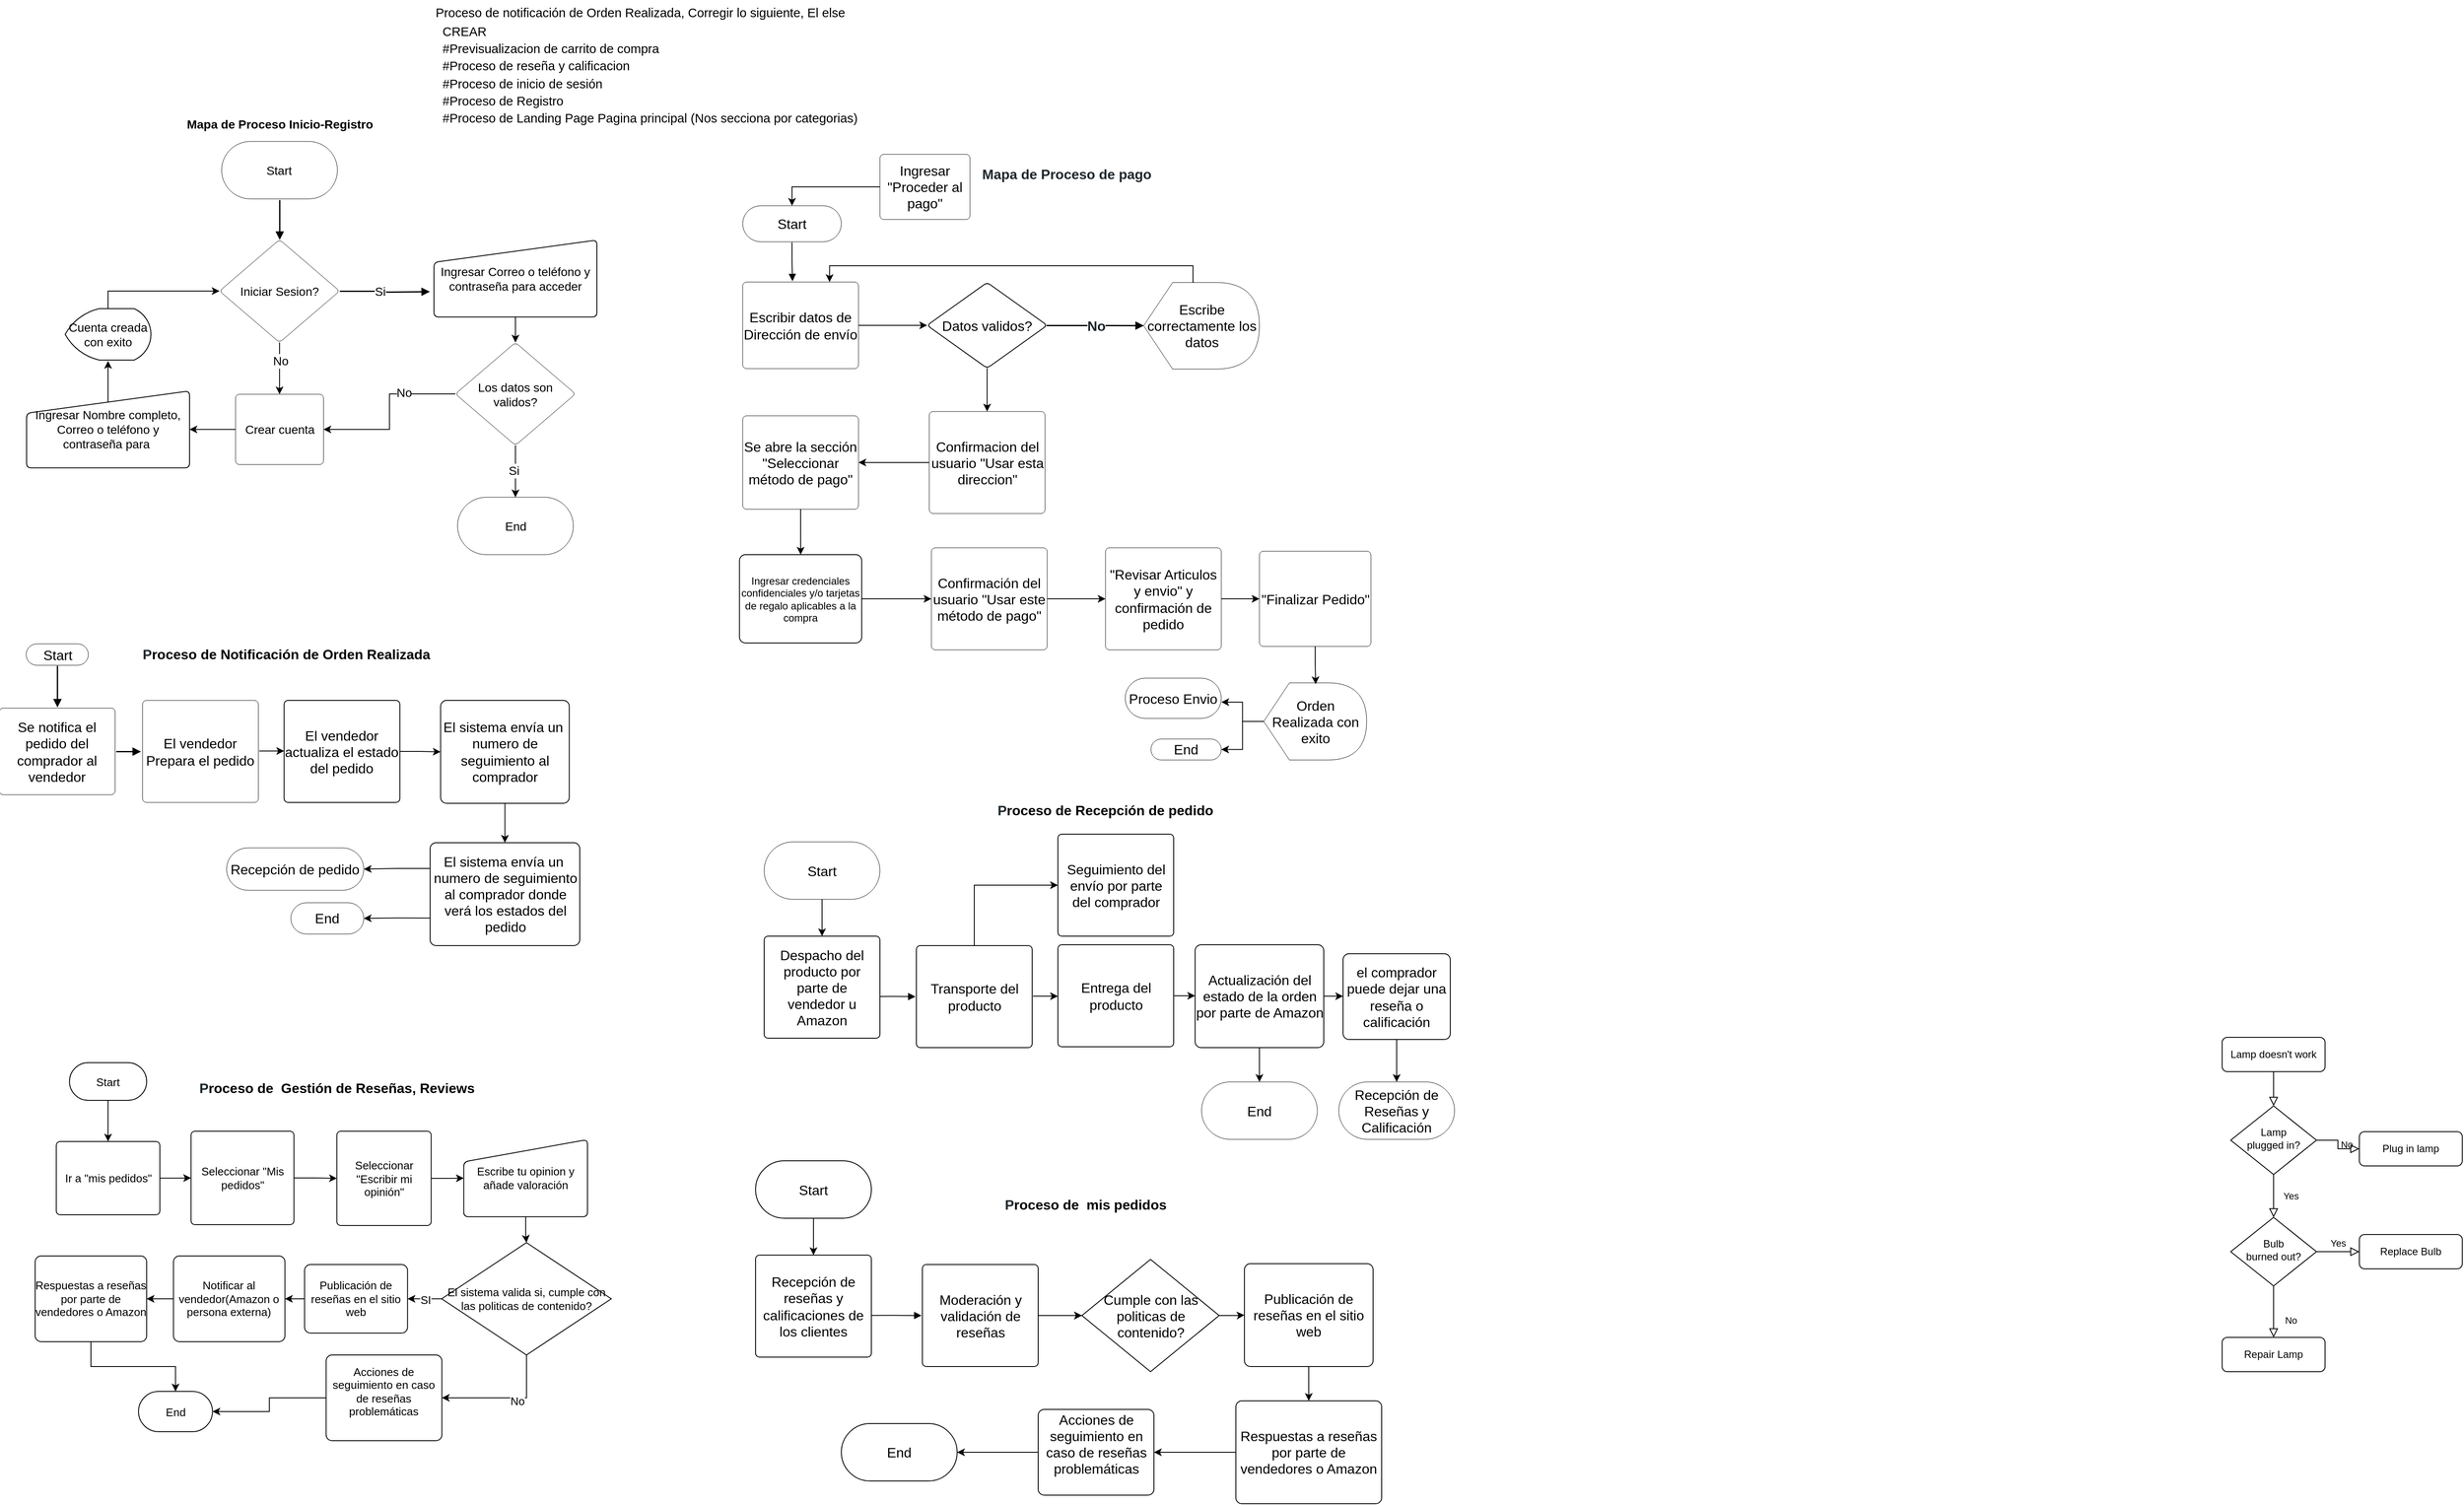 <mxfile version="23.1.5" type="github">
  <diagram id="C5RBs43oDa-KdzZeNtuy" name="Page-1">
    <mxGraphModel dx="5088" dy="2587" grid="1" gridSize="10" guides="1" tooltips="1" connect="1" arrows="1" fold="1" page="1" pageScale="1" pageWidth="827" pageHeight="1169" math="0" shadow="0">
      <root>
        <mxCell id="WIyWlLk6GJQsqaUBKTNV-0" />
        <mxCell id="WIyWlLk6GJQsqaUBKTNV-1" parent="WIyWlLk6GJQsqaUBKTNV-0" />
        <mxCell id="WIyWlLk6GJQsqaUBKTNV-2" value="" style="rounded=0;html=1;jettySize=auto;orthogonalLoop=1;fontSize=11;endArrow=block;endFill=0;endSize=8;strokeWidth=1;shadow=0;labelBackgroundColor=none;edgeStyle=orthogonalEdgeStyle;" parent="WIyWlLk6GJQsqaUBKTNV-1" source="WIyWlLk6GJQsqaUBKTNV-3" target="WIyWlLk6GJQsqaUBKTNV-6" edge="1">
          <mxGeometry relative="1" as="geometry" />
        </mxCell>
        <mxCell id="WIyWlLk6GJQsqaUBKTNV-3" value="Lamp doesn&#39;t work" style="rounded=1;whiteSpace=wrap;html=1;fontSize=12;glass=0;strokeWidth=1;shadow=0;" parent="WIyWlLk6GJQsqaUBKTNV-1" vertex="1">
          <mxGeometry x="160" y="80" width="120" height="40" as="geometry" />
        </mxCell>
        <mxCell id="WIyWlLk6GJQsqaUBKTNV-4" value="Yes" style="rounded=0;html=1;jettySize=auto;orthogonalLoop=1;fontSize=11;endArrow=block;endFill=0;endSize=8;strokeWidth=1;shadow=0;labelBackgroundColor=none;edgeStyle=orthogonalEdgeStyle;" parent="WIyWlLk6GJQsqaUBKTNV-1" source="WIyWlLk6GJQsqaUBKTNV-6" target="WIyWlLk6GJQsqaUBKTNV-10" edge="1">
          <mxGeometry y="20" relative="1" as="geometry">
            <mxPoint as="offset" />
          </mxGeometry>
        </mxCell>
        <mxCell id="WIyWlLk6GJQsqaUBKTNV-5" value="No" style="edgeStyle=orthogonalEdgeStyle;rounded=0;html=1;jettySize=auto;orthogonalLoop=1;fontSize=11;endArrow=block;endFill=0;endSize=8;strokeWidth=1;shadow=0;labelBackgroundColor=none;" parent="WIyWlLk6GJQsqaUBKTNV-1" source="WIyWlLk6GJQsqaUBKTNV-6" target="WIyWlLk6GJQsqaUBKTNV-7" edge="1">
          <mxGeometry y="10" relative="1" as="geometry">
            <mxPoint as="offset" />
          </mxGeometry>
        </mxCell>
        <mxCell id="WIyWlLk6GJQsqaUBKTNV-6" value="Lamp&lt;br&gt;plugged in?" style="rhombus;whiteSpace=wrap;html=1;shadow=0;fontFamily=Helvetica;fontSize=12;align=center;strokeWidth=1;spacing=6;spacingTop=-4;" parent="WIyWlLk6GJQsqaUBKTNV-1" vertex="1">
          <mxGeometry x="170" y="160" width="100" height="80" as="geometry" />
        </mxCell>
        <mxCell id="WIyWlLk6GJQsqaUBKTNV-7" value="Plug in lamp" style="rounded=1;whiteSpace=wrap;html=1;fontSize=12;glass=0;strokeWidth=1;shadow=0;" parent="WIyWlLk6GJQsqaUBKTNV-1" vertex="1">
          <mxGeometry x="320" y="190" width="120" height="40" as="geometry" />
        </mxCell>
        <mxCell id="WIyWlLk6GJQsqaUBKTNV-8" value="No" style="rounded=0;html=1;jettySize=auto;orthogonalLoop=1;fontSize=11;endArrow=block;endFill=0;endSize=8;strokeWidth=1;shadow=0;labelBackgroundColor=none;edgeStyle=orthogonalEdgeStyle;" parent="WIyWlLk6GJQsqaUBKTNV-1" source="WIyWlLk6GJQsqaUBKTNV-10" target="WIyWlLk6GJQsqaUBKTNV-11" edge="1">
          <mxGeometry x="0.333" y="20" relative="1" as="geometry">
            <mxPoint as="offset" />
          </mxGeometry>
        </mxCell>
        <mxCell id="WIyWlLk6GJQsqaUBKTNV-9" value="Yes" style="edgeStyle=orthogonalEdgeStyle;rounded=0;html=1;jettySize=auto;orthogonalLoop=1;fontSize=11;endArrow=block;endFill=0;endSize=8;strokeWidth=1;shadow=0;labelBackgroundColor=none;" parent="WIyWlLk6GJQsqaUBKTNV-1" source="WIyWlLk6GJQsqaUBKTNV-10" target="WIyWlLk6GJQsqaUBKTNV-12" edge="1">
          <mxGeometry y="10" relative="1" as="geometry">
            <mxPoint as="offset" />
          </mxGeometry>
        </mxCell>
        <mxCell id="WIyWlLk6GJQsqaUBKTNV-10" value="Bulb&lt;br&gt;burned out?" style="rhombus;whiteSpace=wrap;html=1;shadow=0;fontFamily=Helvetica;fontSize=12;align=center;strokeWidth=1;spacing=6;spacingTop=-4;" parent="WIyWlLk6GJQsqaUBKTNV-1" vertex="1">
          <mxGeometry x="170" y="290" width="100" height="80" as="geometry" />
        </mxCell>
        <mxCell id="WIyWlLk6GJQsqaUBKTNV-11" value="Repair Lamp" style="rounded=1;whiteSpace=wrap;html=1;fontSize=12;glass=0;strokeWidth=1;shadow=0;" parent="WIyWlLk6GJQsqaUBKTNV-1" vertex="1">
          <mxGeometry x="160" y="430" width="120" height="40" as="geometry" />
        </mxCell>
        <mxCell id="WIyWlLk6GJQsqaUBKTNV-12" value="Replace Bulb" style="rounded=1;whiteSpace=wrap;html=1;fontSize=12;glass=0;strokeWidth=1;shadow=0;" parent="WIyWlLk6GJQsqaUBKTNV-1" vertex="1">
          <mxGeometry x="320" y="310" width="120" height="40" as="geometry" />
        </mxCell>
        <mxCell id="pwMELdT346kT-Mt1CQEU-0" value="Start" style="html=1;overflow=block;blockSpacing=1;whiteSpace=wrap;rounded=1;arcSize=50;fontSize=16;fontFamily=Helvetica;spacing=1;strokeOpacity=100;strokeWidth=NaN;lucidId=.1bc5UZpq~25;" parent="WIyWlLk6GJQsqaUBKTNV-1" vertex="1">
          <mxGeometry x="-1565" y="-890" width="115" height="42" as="geometry" />
        </mxCell>
        <mxCell id="w2XcrriV0kZK9lfXvlKu-4" style="edgeStyle=orthogonalEdgeStyle;rounded=0;orthogonalLoop=1;jettySize=auto;html=1;" parent="WIyWlLk6GJQsqaUBKTNV-1" source="pwMELdT346kT-Mt1CQEU-1" target="pwMELdT346kT-Mt1CQEU-4" edge="1">
          <mxGeometry relative="1" as="geometry" />
        </mxCell>
        <mxCell id="pwMELdT346kT-Mt1CQEU-1" value="Escribir datos de Dirección de envío" style="html=1;overflow=block;blockSpacing=1;whiteSpace=wrap;fontSize=16;fontFamily=Helvetica;spacing=1;strokeOpacity=100;rounded=1;absoluteArcSize=1;arcSize=9;strokeWidth=NaN;lucidId=.1bc0WMrZSpA;" parent="WIyWlLk6GJQsqaUBKTNV-1" vertex="1">
          <mxGeometry x="-1565" y="-801" width="135" height="101" as="geometry" />
        </mxCell>
        <mxCell id="w2XcrriV0kZK9lfXvlKu-9" style="edgeStyle=orthogonalEdgeStyle;rounded=0;orthogonalLoop=1;jettySize=auto;html=1;exitX=0.5;exitY=1;exitDx=0;exitDy=0;" parent="WIyWlLk6GJQsqaUBKTNV-1" source="pwMELdT346kT-Mt1CQEU-2" target="w2XcrriV0kZK9lfXvlKu-8" edge="1">
          <mxGeometry relative="1" as="geometry" />
        </mxCell>
        <mxCell id="pwMELdT346kT-Mt1CQEU-2" value="Se abre la sección &quot;Seleccionar método de pago&quot;" style="html=1;overflow=block;blockSpacing=1;whiteSpace=wrap;fontSize=16;fontFamily=Helvetica;spacing=1;strokeOpacity=100;rounded=1;absoluteArcSize=1;arcSize=9;strokeWidth=NaN;lucidId=.1bcMe24-cJe;" parent="WIyWlLk6GJQsqaUBKTNV-1" vertex="1">
          <mxGeometry x="-1565" y="-645" width="135" height="109" as="geometry" />
        </mxCell>
        <mxCell id="w2XcrriV0kZK9lfXvlKu-14" style="edgeStyle=orthogonalEdgeStyle;rounded=0;orthogonalLoop=1;jettySize=auto;html=1;exitX=0;exitY=0;exitDx=59.125;exitDy=0;exitPerimeter=0;entryX=0.75;entryY=0;entryDx=0;entryDy=0;" parent="WIyWlLk6GJQsqaUBKTNV-1" source="pwMELdT346kT-Mt1CQEU-3" target="pwMELdT346kT-Mt1CQEU-1" edge="1">
          <mxGeometry relative="1" as="geometry">
            <mxPoint x="-1440" y="-820" as="targetPoint" />
            <Array as="points">
              <mxPoint x="-1040" y="-800" />
              <mxPoint x="-1040" y="-820" />
              <mxPoint x="-1464" y="-820" />
            </Array>
          </mxGeometry>
        </mxCell>
        <mxCell id="pwMELdT346kT-Mt1CQEU-3" value="Escribe correctamente los datos" style="html=1;overflow=block;blockSpacing=1;whiteSpace=wrap;shape=display;fontSize=16;fontFamily=Helvetica;spacing=1;strokeOpacity=100;rounded=1;absoluteArcSize=1;arcSize=9;strokeWidth=NaN;lucidId=.1bcrTp4wV8h;" parent="WIyWlLk6GJQsqaUBKTNV-1" vertex="1">
          <mxGeometry x="-1097.5" y="-800.5" width="135" height="101" as="geometry" />
        </mxCell>
        <mxCell id="w2XcrriV0kZK9lfXvlKu-6" style="edgeStyle=orthogonalEdgeStyle;rounded=0;orthogonalLoop=1;jettySize=auto;html=1;exitX=0.5;exitY=1;exitDx=0;exitDy=0;" parent="WIyWlLk6GJQsqaUBKTNV-1" source="pwMELdT346kT-Mt1CQEU-4" target="pwMELdT346kT-Mt1CQEU-17" edge="1">
          <mxGeometry relative="1" as="geometry" />
        </mxCell>
        <mxCell id="pwMELdT346kT-Mt1CQEU-4" value="Datos validos?" style="html=1;overflow=block;blockSpacing=1;whiteSpace=wrap;rhombus;fontSize=16;fontFamily=Helvetica;spacing=1;strokeOpacity=100;rounded=1;absoluteArcSize=1;arcSize=9;strokeWidth=1;lucidId=.1bcdqNYhJtj;" parent="WIyWlLk6GJQsqaUBKTNV-1" vertex="1">
          <mxGeometry x="-1350" y="-800.5" width="140" height="100" as="geometry" />
        </mxCell>
        <mxCell id="pwMELdT346kT-Mt1CQEU-8" value="End" style="html=1;overflow=block;blockSpacing=1;whiteSpace=wrap;rounded=1;arcSize=50;fontSize=16;fontFamily=Helvetica;spacing=1;strokeOpacity=100;strokeWidth=NaN;lucidId=.1bcArGxK.Wd;" parent="WIyWlLk6GJQsqaUBKTNV-1" vertex="1">
          <mxGeometry x="-1089" y="-268" width="82" height="24.5" as="geometry" />
        </mxCell>
        <mxCell id="pwMELdT346kT-Mt1CQEU-9" value="&quot;Finalizar Pedido&quot;" style="html=1;overflow=block;blockSpacing=1;whiteSpace=wrap;fontSize=16;fontFamily=Helvetica;spacing=1;strokeOpacity=100;rounded=1;absoluteArcSize=1;arcSize=9;strokeWidth=NaN;lucidId=.1bcpzKGl0qU;" parent="WIyWlLk6GJQsqaUBKTNV-1" vertex="1">
          <mxGeometry x="-962.5" y="-487" width="130" height="111" as="geometry" />
        </mxCell>
        <mxCell id="pwMELdT346kT-Mt1CQEU-10" value="&lt;div style=&quot;display: flex; justify-content: center; text-align: center; align-items: baseline; font-size: 16px; line-height: 1.25; margin-top: -2px;&quot;&gt;&lt;span style=&quot;font-size: 16px;&quot;&gt;&lt;span style=&quot;font-size: 16px; color: rgb(29, 38, 43);&quot;&gt;Mapa de &lt;/span&gt;&lt;span style=&quot;font-size: 16px; color: rgb(29, 38, 43);&quot;&gt;Proceso de pago&lt;/span&gt;&lt;/span&gt;&lt;/div&gt;" style="html=1;overflow=block;blockSpacing=1;whiteSpace=wrap;fontSize=16;spacing=1;strokeOpacity=0;fillOpacity=0;rounded=1;absoluteArcSize=1;arcSize=9;fillColor=#ffffff;strokeWidth=NaN;lucidId=.1bcnSWQE0_2;strokeColor=#B337A3;fontStyle=1" parent="WIyWlLk6GJQsqaUBKTNV-1" vertex="1">
          <mxGeometry x="-1367" y="-950" width="360" height="48" as="geometry" />
        </mxCell>
        <mxCell id="pwMELdT346kT-Mt1CQEU-13" value="" style="html=1;jettySize=18;whiteSpace=wrap;fontSize=16;fontColor=#1d262b;fontStyle=1;align=center;strokeColor=#000000;strokeWidth=1.5;rounded=1;arcSize=12;edgeStyle=orthogonalEdgeStyle;startArrow=none;endArrow=block;endFill=1;exitX=0.993;exitY=0.5;exitPerimeter=0;entryX=0;entryY=0.496;entryPerimeter=0;lucidId=K4bcAsx9t78Y;fontFamily=Helvetica;spacing=1;" parent="WIyWlLk6GJQsqaUBKTNV-1" source="pwMELdT346kT-Mt1CQEU-4" target="pwMELdT346kT-Mt1CQEU-3" edge="1">
          <mxGeometry width="100" height="100" relative="1" as="geometry">
            <Array as="points" />
          </mxGeometry>
        </mxCell>
        <mxCell id="pwMELdT346kT-Mt1CQEU-14" value="No" style="text;html=1;resizable=0;labelBackgroundColor=default;align=center;verticalAlign=middle;fontStyle=1;fontColor=#1d262b;fontSize=16;strokeColor=#000000;fontFamily=Helvetica;spacing=1;" parent="pwMELdT346kT-Mt1CQEU-13" vertex="1">
          <mxGeometry relative="1" as="geometry" />
        </mxCell>
        <mxCell id="pwMELdT346kT-Mt1CQEU-16" value="" style="html=1;jettySize=18;whiteSpace=wrap;fontSize=16;strokeColor=#000000;strokeWidth=1;rounded=1;arcSize=12;edgeStyle=orthogonalEdgeStyle;startArrow=none;endArrow=block;endFill=1;exitX=0.5;exitY=1.017;exitPerimeter=0;entryX=0.43;entryY=-0.01;entryPerimeter=0;lucidId=w5bcNOFRJwTZ;fontFamily=Helvetica;spacing=1;entryDx=0;entryDy=0;" parent="WIyWlLk6GJQsqaUBKTNV-1" source="pwMELdT346kT-Mt1CQEU-0" target="pwMELdT346kT-Mt1CQEU-1" edge="1">
          <mxGeometry width="100" height="100" relative="1" as="geometry">
            <Array as="points" />
          </mxGeometry>
        </mxCell>
        <mxCell id="w2XcrriV0kZK9lfXvlKu-7" style="edgeStyle=orthogonalEdgeStyle;rounded=0;orthogonalLoop=1;jettySize=auto;html=1;exitX=0;exitY=0.5;exitDx=0;exitDy=0;entryX=1;entryY=0.5;entryDx=0;entryDy=0;" parent="WIyWlLk6GJQsqaUBKTNV-1" source="pwMELdT346kT-Mt1CQEU-17" target="pwMELdT346kT-Mt1CQEU-2" edge="1">
          <mxGeometry relative="1" as="geometry" />
        </mxCell>
        <mxCell id="pwMELdT346kT-Mt1CQEU-17" value="Confirmacion del usuario &quot;Usar esta direccion&quot;" style="html=1;overflow=block;blockSpacing=1;whiteSpace=wrap;fontSize=16;fontFamily=Helvetica;spacing=1;strokeOpacity=100;rounded=1;absoluteArcSize=1;arcSize=9;strokeWidth=NaN;lucidId=k_bciyjmx_XT;" parent="WIyWlLk6GJQsqaUBKTNV-1" vertex="1">
          <mxGeometry x="-1347.5" y="-650" width="135" height="119" as="geometry" />
        </mxCell>
        <mxCell id="w2XcrriV0kZK9lfXvlKu-21" style="edgeStyle=orthogonalEdgeStyle;rounded=0;orthogonalLoop=1;jettySize=auto;html=1;exitX=0;exitY=0.5;exitDx=0;exitDy=0;exitPerimeter=0;entryX=1;entryY=0.5;entryDx=0;entryDy=0;" parent="WIyWlLk6GJQsqaUBKTNV-1" source="pwMELdT346kT-Mt1CQEU-18" target="pwMELdT346kT-Mt1CQEU-8" edge="1">
          <mxGeometry relative="1" as="geometry" />
        </mxCell>
        <mxCell id="pwMELdT346kT-Mt1CQEU-18" value="Orden Realizada con exito" style="html=1;overflow=block;blockSpacing=1;whiteSpace=wrap;shape=display;fontSize=16;align=center;spacing=1;strokeOpacity=100;rounded=1;absoluteArcSize=1;arcSize=9;strokeWidth=NaN;lucidId=pbccofMq0f1-;fontFamily=Helvetica;" parent="WIyWlLk6GJQsqaUBKTNV-1" vertex="1">
          <mxGeometry x="-957.5" y="-333.5" width="120" height="90" as="geometry" />
        </mxCell>
        <mxCell id="1HcdKIMcSxOJPQPlo3So-0" value="Start" style="html=1;overflow=block;blockSpacing=1;whiteSpace=wrap;rounded=1;arcSize=50;fontSize=16;fontFamily=Helvetica;spacing=1;strokeOpacity=100;strokeWidth=NaN;lucidId=.1bc5UZpq~25;" parent="WIyWlLk6GJQsqaUBKTNV-1" vertex="1">
          <mxGeometry x="-2400.5" y="-379" width="72.5" height="25" as="geometry" />
        </mxCell>
        <mxCell id="1HcdKIMcSxOJPQPlo3So-1" value="Se notifica el pedido del comprador al vendedor" style="html=1;overflow=block;blockSpacing=1;whiteSpace=wrap;fontSize=16;fontFamily=Helvetica;spacing=1;strokeOpacity=100;rounded=1;absoluteArcSize=1;arcSize=9;strokeWidth=NaN;lucidId=.1bc0WMrZSpA;" parent="WIyWlLk6GJQsqaUBKTNV-1" vertex="1">
          <mxGeometry x="-2431.75" y="-304" width="135" height="101" as="geometry" />
        </mxCell>
        <mxCell id="1HcdKIMcSxOJPQPlo3So-22" style="edgeStyle=orthogonalEdgeStyle;rounded=0;orthogonalLoop=1;jettySize=auto;html=1;exitX=1;exitY=0.5;exitDx=0;exitDy=0;entryX=0;entryY=0.5;entryDx=0;entryDy=0;fontFamily=Helvetica;fontSize=16;spacing=1;" parent="WIyWlLk6GJQsqaUBKTNV-1" target="1HcdKIMcSxOJPQPlo3So-21" edge="1">
          <mxGeometry relative="1" as="geometry">
            <mxPoint x="-2128.75" y="-254" as="sourcePoint" />
          </mxGeometry>
        </mxCell>
        <mxCell id="1HcdKIMcSxOJPQPlo3So-2" value="El vendedor Prepara el pedido" style="html=1;overflow=block;blockSpacing=1;whiteSpace=wrap;fontSize=16;fontFamily=Helvetica;spacing=1;strokeOpacity=100;rounded=1;absoluteArcSize=1;arcSize=9;strokeWidth=NaN;lucidId=.1bcMe24-cJe;perimeterSpacing=1;gradientColor=none;" parent="WIyWlLk6GJQsqaUBKTNV-1" vertex="1">
          <mxGeometry x="-2264.75" y="-313" width="135" height="119" as="geometry" />
        </mxCell>
        <mxCell id="1HcdKIMcSxOJPQPlo3So-8" value="End" style="html=1;overflow=block;blockSpacing=1;whiteSpace=wrap;rounded=1;arcSize=50;fontSize=16;fontFamily=Helvetica;spacing=1;strokeOpacity=100;strokeWidth=NaN;lucidId=.1bcArGxK.Wd;" parent="WIyWlLk6GJQsqaUBKTNV-1" vertex="1">
          <mxGeometry x="-2091.87" y="-77" width="85.06" height="36.5" as="geometry" />
        </mxCell>
        <mxCell id="1HcdKIMcSxOJPQPlo3So-10" value="&lt;div style=&quot;display: flex; justify-content: center; text-align: center; align-items: baseline; font-size: 16px; line-height: 1.25; margin-top: -2px;&quot;&gt;&lt;span style=&quot;font-size: 16px;&quot;&gt;&lt;span style=&quot;font-size: 16px; color: rgb(29, 38, 43);&quot;&gt;P&lt;/span&gt;roceso de Notificación de Orden Realizada&lt;/span&gt;&lt;/div&gt;" style="html=1;overflow=block;blockSpacing=1;whiteSpace=wrap;fontSize=16;spacing=1;strokeOpacity=0;fillOpacity=0;rounded=1;absoluteArcSize=1;arcSize=9;fillColor=#ffffff;strokeWidth=NaN;lucidId=.1bcnSWQE0_2;strokeColor=#B337A3;fontStyle=1;fontFamily=Helvetica;" parent="WIyWlLk6GJQsqaUBKTNV-1" vertex="1">
          <mxGeometry x="-2276.75" y="-390.5" width="360" height="48" as="geometry" />
        </mxCell>
        <mxCell id="1HcdKIMcSxOJPQPlo3So-11" value="" style="html=1;jettySize=18;whiteSpace=wrap;fontSize=16;strokeWidth=1.5;rounded=1;arcSize=12;edgeStyle=orthogonalEdgeStyle;startArrow=none;endArrow=block;endFill=1;exitX=1.008;exitY=0.5;exitPerimeter=0;entryX=-0.008;entryY=0.5;entryPerimeter=0;lucidId=B4bclMRkh65X;fontFamily=Helvetica;spacing=1;" parent="WIyWlLk6GJQsqaUBKTNV-1" source="1HcdKIMcSxOJPQPlo3So-1" target="1HcdKIMcSxOJPQPlo3So-2" edge="1">
          <mxGeometry width="100" height="100" relative="1" as="geometry">
            <Array as="points" />
          </mxGeometry>
        </mxCell>
        <mxCell id="1HcdKIMcSxOJPQPlo3So-16" value="" style="html=1;jettySize=18;whiteSpace=wrap;fontSize=16;strokeWidth=1.5;rounded=1;arcSize=12;edgeStyle=orthogonalEdgeStyle;startArrow=none;endArrow=block;endFill=1;exitX=0.5;exitY=1.017;exitPerimeter=0;entryX=0.5;entryY=-0.011;entryPerimeter=0;lucidId=w5bcNOFRJwTZ;fontFamily=Helvetica;spacing=1;" parent="WIyWlLk6GJQsqaUBKTNV-1" source="1HcdKIMcSxOJPQPlo3So-0" target="1HcdKIMcSxOJPQPlo3So-1" edge="1">
          <mxGeometry width="100" height="100" relative="1" as="geometry">
            <Array as="points" />
          </mxGeometry>
        </mxCell>
        <mxCell id="w2XcrriV0kZK9lfXvlKu-30" style="edgeStyle=orthogonalEdgeStyle;rounded=0;orthogonalLoop=1;jettySize=auto;html=1;exitX=1;exitY=0.5;exitDx=0;exitDy=0;entryX=0;entryY=0.5;entryDx=0;entryDy=0;" parent="WIyWlLk6GJQsqaUBKTNV-1" source="1HcdKIMcSxOJPQPlo3So-21" target="1HcdKIMcSxOJPQPlo3So-23" edge="1">
          <mxGeometry relative="1" as="geometry" />
        </mxCell>
        <mxCell id="1HcdKIMcSxOJPQPlo3So-21" value="El vendedor actualiza el estado del pedido" style="html=1;overflow=block;blockSpacing=1;whiteSpace=wrap;fontSize=16;fontFamily=Helvetica;spacing=1;strokeOpacity=100;rounded=1;absoluteArcSize=1;arcSize=9;strokeWidth=1;lucidId=k_bciyjmx_XT;" parent="WIyWlLk6GJQsqaUBKTNV-1" vertex="1">
          <mxGeometry x="-2099.75" y="-313" width="135" height="119" as="geometry" />
        </mxCell>
        <mxCell id="w2XcrriV0kZK9lfXvlKu-26" style="edgeStyle=orthogonalEdgeStyle;rounded=0;orthogonalLoop=1;jettySize=auto;html=1;exitX=0.5;exitY=1;exitDx=0;exitDy=0;entryX=0.5;entryY=0;entryDx=0;entryDy=0;" parent="WIyWlLk6GJQsqaUBKTNV-1" source="1HcdKIMcSxOJPQPlo3So-23" target="w2XcrriV0kZK9lfXvlKu-24" edge="1">
          <mxGeometry relative="1" as="geometry" />
        </mxCell>
        <mxCell id="1HcdKIMcSxOJPQPlo3So-23" value="El sistema envía un&amp;nbsp; numero de seguimiento al comprador" style="rounded=1;whiteSpace=wrap;html=1;absoluteArcSize=1;arcSize=14;strokeWidth=1;fontFamily=Helvetica;fontSize=16;spacing=1;" parent="WIyWlLk6GJQsqaUBKTNV-1" vertex="1">
          <mxGeometry x="-1917.25" y="-313" width="150" height="120" as="geometry" />
        </mxCell>
        <mxCell id="1HcdKIMcSxOJPQPlo3So-34" value="Proceso Envio" style="html=1;overflow=block;blockSpacing=1;whiteSpace=wrap;rounded=1;arcSize=50;fontSize=16;fontFamily=Helvetica;spacing=1;strokeOpacity=100;strokeWidth=NaN;lucidId=.1bcArGxK.Wd;" parent="WIyWlLk6GJQsqaUBKTNV-1" vertex="1">
          <mxGeometry x="-1119" y="-339" width="112" height="47" as="geometry" />
        </mxCell>
        <mxCell id="1HcdKIMcSxOJPQPlo3So-36" style="edgeStyle=orthogonalEdgeStyle;rounded=0;orthogonalLoop=1;jettySize=auto;html=1;exitX=1;exitY=0.5;exitDx=0;exitDy=0;entryX=0;entryY=0.5;entryDx=0;entryDy=0;fontFamily=Helvetica;fontSize=16;spacing=1;" parent="WIyWlLk6GJQsqaUBKTNV-1" target="1HcdKIMcSxOJPQPlo3So-44" edge="1">
          <mxGeometry relative="1" as="geometry">
            <mxPoint x="-1226.5" y="32" as="sourcePoint" />
          </mxGeometry>
        </mxCell>
        <mxCell id="1HcdKIMcSxOJPQPlo3So-37" style="edgeStyle=orthogonalEdgeStyle;rounded=0;orthogonalLoop=1;jettySize=auto;html=1;exitX=0.5;exitY=0;exitDx=0;exitDy=0;entryX=0;entryY=0.5;entryDx=0;entryDy=0;fontFamily=Helvetica;fontSize=16;spacing=1;" parent="WIyWlLk6GJQsqaUBKTNV-1" source="1HcdKIMcSxOJPQPlo3So-38" target="1HcdKIMcSxOJPQPlo3So-58" edge="1">
          <mxGeometry relative="1" as="geometry">
            <mxPoint x="-1177" y="-110" as="targetPoint" />
          </mxGeometry>
        </mxCell>
        <mxCell id="1HcdKIMcSxOJPQPlo3So-38" value="Transporte del producto" style="html=1;overflow=block;blockSpacing=1;whiteSpace=wrap;fontSize=16;fontFamily=Helvetica;spacing=1;strokeOpacity=100;rounded=1;absoluteArcSize=1;arcSize=9;strokeWidth=1;lucidId=.1bcMe24-cJe;" parent="WIyWlLk6GJQsqaUBKTNV-1" vertex="1">
          <mxGeometry x="-1362.5" y="-27" width="135" height="119" as="geometry" />
        </mxCell>
        <mxCell id="1HcdKIMcSxOJPQPlo3So-39" value="End" style="html=1;overflow=block;blockSpacing=1;whiteSpace=wrap;rounded=1;arcSize=50;fontSize=16;fontFamily=Helvetica;spacing=1;strokeOpacity=100;strokeWidth=NaN;lucidId=.1bcArGxK.Wd;" parent="WIyWlLk6GJQsqaUBKTNV-1" vertex="1">
          <mxGeometry x="-1030" y="132" width="135" height="67" as="geometry" />
        </mxCell>
        <mxCell id="1HcdKIMcSxOJPQPlo3So-40" value="&lt;div style=&quot;display: flex; justify-content: center; text-align: center; align-items: baseline; font-size: 16px; line-height: 1.25; margin-top: -2px;&quot;&gt;&lt;span style=&quot;font-size: 16px;&quot;&gt;&lt;span style=&quot;font-size: 16px; color: rgb(29, 38, 43);&quot;&gt;P&lt;/span&gt;roceso de Recepción de pedido&lt;/span&gt;&lt;/div&gt;" style="html=1;overflow=block;blockSpacing=1;whiteSpace=wrap;fontSize=16;spacing=1;strokeOpacity=0;fillOpacity=0;rounded=1;absoluteArcSize=1;arcSize=9;fillColor=#ffffff;strokeWidth=NaN;lucidId=.1bcnSWQE0_2;strokeColor=#B337A3;fontStyle=1;fontFamily=Helvetica;" parent="WIyWlLk6GJQsqaUBKTNV-1" vertex="1">
          <mxGeometry x="-1322.5" y="-208" width="360" height="48" as="geometry" />
        </mxCell>
        <mxCell id="1HcdKIMcSxOJPQPlo3So-41" value="" style="html=1;jettySize=18;whiteSpace=wrap;fontSize=16;strokeWidth=1;rounded=1;arcSize=12;edgeStyle=orthogonalEdgeStyle;startArrow=none;endArrow=block;endFill=1;exitX=0.989;exitY=0.591;exitPerimeter=0;entryX=-0.008;entryY=0.5;entryPerimeter=0;lucidId=B4bclMRkh65X;fontFamily=Helvetica;exitDx=0;exitDy=0;spacing=1;" parent="WIyWlLk6GJQsqaUBKTNV-1" source="1HcdKIMcSxOJPQPlo3So-54" target="1HcdKIMcSxOJPQPlo3So-38" edge="1">
          <mxGeometry width="100" height="100" relative="1" as="geometry">
            <Array as="points" />
            <mxPoint x="-1448.5" y="32" as="sourcePoint" />
          </mxGeometry>
        </mxCell>
        <mxCell id="1HcdKIMcSxOJPQPlo3So-43" style="edgeStyle=orthogonalEdgeStyle;rounded=0;orthogonalLoop=1;jettySize=auto;html=1;fontFamily=Helvetica;fontSize=16;exitX=0.5;exitY=1;exitDx=0;exitDy=0;spacing=1;" parent="WIyWlLk6GJQsqaUBKTNV-1" source="1HcdKIMcSxOJPQPlo3So-50" target="1HcdKIMcSxOJPQPlo3So-39" edge="1">
          <mxGeometry relative="1" as="geometry">
            <mxPoint x="-862.5" y="112" as="sourcePoint" />
          </mxGeometry>
        </mxCell>
        <mxCell id="1HcdKIMcSxOJPQPlo3So-59" style="edgeStyle=orthogonalEdgeStyle;rounded=0;orthogonalLoop=1;jettySize=auto;html=1;exitX=1;exitY=0.5;exitDx=0;exitDy=0;entryX=0;entryY=0.5;entryDx=0;entryDy=0;fontSize=16;spacing=1;" parent="WIyWlLk6GJQsqaUBKTNV-1" source="1HcdKIMcSxOJPQPlo3So-44" target="1HcdKIMcSxOJPQPlo3So-50" edge="1">
          <mxGeometry relative="1" as="geometry" />
        </mxCell>
        <mxCell id="1HcdKIMcSxOJPQPlo3So-44" value="Entrega del producto" style="html=1;overflow=block;blockSpacing=1;whiteSpace=wrap;fontSize=16;fontFamily=Helvetica;spacing=1;strokeOpacity=100;rounded=1;absoluteArcSize=1;arcSize=9;strokeWidth=1;lucidId=k_bciyjmx_XT;" parent="WIyWlLk6GJQsqaUBKTNV-1" vertex="1">
          <mxGeometry x="-1197.5" y="-28" width="135" height="119" as="geometry" />
        </mxCell>
        <mxCell id="1HcdKIMcSxOJPQPlo3So-61" style="edgeStyle=orthogonalEdgeStyle;rounded=0;orthogonalLoop=1;jettySize=auto;html=1;exitX=1;exitY=0.5;exitDx=0;exitDy=0;entryX=0;entryY=0.5;entryDx=0;entryDy=0;spacing=1;" parent="WIyWlLk6GJQsqaUBKTNV-1" source="1HcdKIMcSxOJPQPlo3So-50" target="1HcdKIMcSxOJPQPlo3So-60" edge="1">
          <mxGeometry relative="1" as="geometry" />
        </mxCell>
        <mxCell id="1HcdKIMcSxOJPQPlo3So-50" value="Actualización del estado de la orden por parte de Amazon" style="rounded=1;whiteSpace=wrap;html=1;absoluteArcSize=1;arcSize=14;strokeWidth=1;fontFamily=Helvetica;fontSize=16;spacing=1;" parent="WIyWlLk6GJQsqaUBKTNV-1" vertex="1">
          <mxGeometry x="-1037.5" y="-28" width="150" height="120" as="geometry" />
        </mxCell>
        <mxCell id="1HcdKIMcSxOJPQPlo3So-55" style="edgeStyle=orthogonalEdgeStyle;rounded=0;orthogonalLoop=1;jettySize=auto;html=1;exitX=0.5;exitY=1;exitDx=0;exitDy=0;entryX=0.5;entryY=0;entryDx=0;entryDy=0;fontSize=16;spacing=1;strokeWidth=1;" parent="WIyWlLk6GJQsqaUBKTNV-1" source="1HcdKIMcSxOJPQPlo3So-53" target="1HcdKIMcSxOJPQPlo3So-54" edge="1">
          <mxGeometry relative="1" as="geometry" />
        </mxCell>
        <mxCell id="1HcdKIMcSxOJPQPlo3So-53" value="Start" style="html=1;overflow=block;blockSpacing=1;whiteSpace=wrap;rounded=1;arcSize=50;fontSize=16;fontFamily=Helvetica;spacing=3.8;strokeOpacity=100;strokeWidth=NaN;lucidId=.1bc5UZpq~25;" parent="WIyWlLk6GJQsqaUBKTNV-1" vertex="1">
          <mxGeometry x="-1540" y="-148" width="135" height="67" as="geometry" />
        </mxCell>
        <mxCell id="1HcdKIMcSxOJPQPlo3So-54" value="Despacho del producto por parte de vendedor u Amazon" style="html=1;overflow=block;blockSpacing=1;whiteSpace=wrap;fontSize=16;fontFamily=Helvetica;spacing=3.8;strokeOpacity=100;rounded=1;absoluteArcSize=1;arcSize=9;strokeWidth=1;lucidId=.1bcMe24-cJe;" parent="WIyWlLk6GJQsqaUBKTNV-1" vertex="1">
          <mxGeometry x="-1540" y="-38" width="135" height="119" as="geometry" />
        </mxCell>
        <mxCell id="1HcdKIMcSxOJPQPlo3So-58" value="Seguimiento del envío por parte del comprador" style="html=1;overflow=block;blockSpacing=1;whiteSpace=wrap;fontSize=16;fontFamily=Helvetica;spacing=1;strokeOpacity=100;rounded=1;absoluteArcSize=1;arcSize=9;strokeWidth=1;lucidId=k_bciyjmx_XT;" parent="WIyWlLk6GJQsqaUBKTNV-1" vertex="1">
          <mxGeometry x="-1197.5" y="-157" width="135" height="119" as="geometry" />
        </mxCell>
        <mxCell id="1HcdKIMcSxOJPQPlo3So-63" style="edgeStyle=orthogonalEdgeStyle;rounded=0;orthogonalLoop=1;jettySize=auto;html=1;exitX=0.5;exitY=1;exitDx=0;exitDy=0;spacing=1;" parent="WIyWlLk6GJQsqaUBKTNV-1" source="1HcdKIMcSxOJPQPlo3So-60" target="1HcdKIMcSxOJPQPlo3So-62" edge="1">
          <mxGeometry relative="1" as="geometry" />
        </mxCell>
        <mxCell id="1HcdKIMcSxOJPQPlo3So-60" value="&lt;font style=&quot;font-size: 16px;&quot;&gt;el comprador puede dejar una reseña o calificación&lt;/font&gt;" style="rounded=1;whiteSpace=wrap;html=1;absoluteArcSize=1;arcSize=14;strokeWidth=1;fontSize=16;spacing=1;" parent="WIyWlLk6GJQsqaUBKTNV-1" vertex="1">
          <mxGeometry x="-865" y="-17.5" width="125" height="100" as="geometry" />
        </mxCell>
        <mxCell id="1HcdKIMcSxOJPQPlo3So-62" value="Recepción de Reseñas y Calificación" style="html=1;overflow=block;blockSpacing=1;whiteSpace=wrap;rounded=1;arcSize=50;fontSize=16;fontFamily=Helvetica;spacing=1;strokeOpacity=100;strokeWidth=NaN;lucidId=.1bcArGxK.Wd;" parent="WIyWlLk6GJQsqaUBKTNV-1" vertex="1">
          <mxGeometry x="-870" y="132" width="135" height="67" as="geometry" />
        </mxCell>
        <mxCell id="1HcdKIMcSxOJPQPlo3So-68" value="End" style="html=1;overflow=block;blockSpacing=1;whiteSpace=wrap;rounded=1;arcSize=50;fontSize=13;fontFamily=Helvetica;spacing=1;strokeOpacity=100;strokeWidth=1;lucidId=.1bcArGxK.Wd;" parent="WIyWlLk6GJQsqaUBKTNV-1" vertex="1">
          <mxGeometry x="-2269.5" y="493" width="86.25" height="47" as="geometry" />
        </mxCell>
        <mxCell id="1HcdKIMcSxOJPQPlo3So-69" value="&lt;div style=&quot;display: flex; justify-content: center; text-align: center; align-items: baseline; font-size: 16px; line-height: 1.25; margin-top: -2px;&quot;&gt;&lt;span style=&quot;font-size: 16px;&quot;&gt;&lt;span style=&quot;font-size: 16px; color: rgb(29, 38, 43);&quot;&gt;P&lt;/span&gt;roceso de&amp;nbsp; Gestión de Reseñas, Reviews&lt;/span&gt;&lt;/div&gt;" style="html=1;overflow=block;blockSpacing=1;whiteSpace=wrap;fontSize=16;spacing=1;strokeOpacity=0;fillOpacity=0;rounded=1;absoluteArcSize=1;arcSize=9;strokeWidth=1;lucidId=.1bcnSWQE0_2;fontStyle=1;fontFamily=Helvetica;fillColor=#fff2cc;strokeColor=#d6b656;gradientColor=none;" parent="WIyWlLk6GJQsqaUBKTNV-1" vertex="1">
          <mxGeometry x="-2218.25" y="115.5" width="360" height="48" as="geometry" />
        </mxCell>
        <mxCell id="qILnrJyEicnTHHOBKGsL-38" value="" style="edgeStyle=orthogonalEdgeStyle;rounded=0;orthogonalLoop=1;jettySize=auto;html=1;fontSize=13;" edge="1" parent="WIyWlLk6GJQsqaUBKTNV-1" source="1HcdKIMcSxOJPQPlo3So-75" target="qILnrJyEicnTHHOBKGsL-37">
          <mxGeometry relative="1" as="geometry" />
        </mxCell>
        <mxCell id="1HcdKIMcSxOJPQPlo3So-75" value="Publicación de reseñas en el sitio web" style="rounded=1;whiteSpace=wrap;html=1;absoluteArcSize=1;arcSize=14;strokeWidth=1;fontFamily=Helvetica;fontSize=13;spacing=1;" parent="WIyWlLk6GJQsqaUBKTNV-1" vertex="1">
          <mxGeometry x="-2075.87" y="345" width="120.06" height="80" as="geometry" />
        </mxCell>
        <mxCell id="1HcdKIMcSxOJPQPlo3So-76" style="edgeStyle=orthogonalEdgeStyle;rounded=0;orthogonalLoop=1;jettySize=auto;html=1;exitX=0.5;exitY=1;exitDx=0;exitDy=0;entryX=0.5;entryY=0;entryDx=0;entryDy=0;fontSize=13;strokeWidth=1;spacing=1;" parent="WIyWlLk6GJQsqaUBKTNV-1" source="1HcdKIMcSxOJPQPlo3So-77" target="1HcdKIMcSxOJPQPlo3So-78" edge="1">
          <mxGeometry relative="1" as="geometry" />
        </mxCell>
        <mxCell id="1HcdKIMcSxOJPQPlo3So-77" value="Start" style="html=1;overflow=block;blockSpacing=1;whiteSpace=wrap;rounded=1;arcSize=50;fontSize=13;fontFamily=Helvetica;spacing=1;strokeOpacity=100;strokeWidth=1;lucidId=.1bc5UZpq~25;" parent="WIyWlLk6GJQsqaUBKTNV-1" vertex="1">
          <mxGeometry x="-2350" y="109.5" width="90" height="44" as="geometry" />
        </mxCell>
        <mxCell id="qILnrJyEicnTHHOBKGsL-19" value="" style="edgeStyle=orthogonalEdgeStyle;rounded=0;orthogonalLoop=1;jettySize=auto;html=1;fontSize=13;" edge="1" parent="WIyWlLk6GJQsqaUBKTNV-1" source="1HcdKIMcSxOJPQPlo3So-78" target="qILnrJyEicnTHHOBKGsL-18">
          <mxGeometry relative="1" as="geometry" />
        </mxCell>
        <mxCell id="1HcdKIMcSxOJPQPlo3So-78" value="Ir a &quot;mis pedidos&quot;" style="html=1;overflow=block;blockSpacing=1;whiteSpace=wrap;fontSize=13;fontFamily=Helvetica;spacing=1;strokeOpacity=100;rounded=1;absoluteArcSize=1;arcSize=9;strokeWidth=1;lucidId=.1bcMe24-cJe;" parent="WIyWlLk6GJQsqaUBKTNV-1" vertex="1">
          <mxGeometry x="-2365.37" y="201.5" width="120.75" height="85.5" as="geometry" />
        </mxCell>
        <mxCell id="qILnrJyEicnTHHOBKGsL-40" value="" style="edgeStyle=orthogonalEdgeStyle;rounded=0;orthogonalLoop=1;jettySize=auto;html=1;fontSize=13;" edge="1" parent="WIyWlLk6GJQsqaUBKTNV-1" source="1HcdKIMcSxOJPQPlo3So-81" target="1HcdKIMcSxOJPQPlo3So-68">
          <mxGeometry relative="1" as="geometry" />
        </mxCell>
        <mxCell id="1HcdKIMcSxOJPQPlo3So-81" value="Respuestas a reseñas por parte de vendedores o Amazon" style="rounded=1;whiteSpace=wrap;html=1;absoluteArcSize=1;arcSize=14;strokeWidth=1;fontSize=13;spacing=1;" parent="WIyWlLk6GJQsqaUBKTNV-1" vertex="1">
          <mxGeometry x="-2390" y="335" width="130" height="100" as="geometry" />
        </mxCell>
        <mxCell id="qILnrJyEicnTHHOBKGsL-35" value="" style="edgeStyle=orthogonalEdgeStyle;rounded=0;orthogonalLoop=1;jettySize=auto;html=1;fontSize=13;" edge="1" parent="WIyWlLk6GJQsqaUBKTNV-1" source="1HcdKIMcSxOJPQPlo3So-83" target="1HcdKIMcSxOJPQPlo3So-75">
          <mxGeometry relative="1" as="geometry" />
        </mxCell>
        <mxCell id="qILnrJyEicnTHHOBKGsL-36" value="SI" style="edgeLabel;html=1;align=center;verticalAlign=middle;resizable=0;points=[];fontSize=13;" vertex="1" connectable="0" parent="qILnrJyEicnTHHOBKGsL-35">
          <mxGeometry x="-0.008" y="1" relative="1" as="geometry">
            <mxPoint as="offset" />
          </mxGeometry>
        </mxCell>
        <mxCell id="qILnrJyEicnTHHOBKGsL-41" style="edgeStyle=orthogonalEdgeStyle;rounded=0;orthogonalLoop=1;jettySize=auto;html=1;entryX=1;entryY=0.5;entryDx=0;entryDy=0;fontSize=13;" edge="1" parent="WIyWlLk6GJQsqaUBKTNV-1" source="1HcdKIMcSxOJPQPlo3So-83" target="1HcdKIMcSxOJPQPlo3So-84">
          <mxGeometry relative="1" as="geometry" />
        </mxCell>
        <mxCell id="qILnrJyEicnTHHOBKGsL-42" value="No" style="edgeLabel;html=1;align=center;verticalAlign=middle;resizable=0;points=[];fontSize=13;" vertex="1" connectable="0" parent="qILnrJyEicnTHHOBKGsL-41">
          <mxGeometry x="-0.174" y="3" relative="1" as="geometry">
            <mxPoint as="offset" />
          </mxGeometry>
        </mxCell>
        <mxCell id="1HcdKIMcSxOJPQPlo3So-83" value="El sistema valida si, cumple con las politicas de contenido?" style="strokeWidth=1;html=1;shape=mxgraph.flowchart.decision;whiteSpace=wrap;fontSize=13;spacing=1;" parent="WIyWlLk6GJQsqaUBKTNV-1" vertex="1">
          <mxGeometry x="-1916" y="319.5" width="197.75" height="131" as="geometry" />
        </mxCell>
        <mxCell id="qILnrJyEicnTHHOBKGsL-43" style="edgeStyle=orthogonalEdgeStyle;rounded=0;orthogonalLoop=1;jettySize=auto;html=1;exitX=0;exitY=0.5;exitDx=0;exitDy=0;entryX=1;entryY=0.5;entryDx=0;entryDy=0;fontSize=13;" edge="1" parent="WIyWlLk6GJQsqaUBKTNV-1" source="1HcdKIMcSxOJPQPlo3So-84" target="1HcdKIMcSxOJPQPlo3So-68">
          <mxGeometry relative="1" as="geometry" />
        </mxCell>
        <mxCell id="1HcdKIMcSxOJPQPlo3So-84" value="Acciones de seguimiento en caso de reseñas problemáticas&lt;br style=&quot;font-size: 13px;&quot;&gt;&lt;div style=&quot;font-size: 13px;&quot;&gt;&lt;br style=&quot;font-size: 13px;&quot;&gt;&lt;/div&gt;" style="rounded=1;whiteSpace=wrap;html=1;absoluteArcSize=1;arcSize=14;strokeWidth=1;fontSize=13;spacing=1;" parent="WIyWlLk6GJQsqaUBKTNV-1" vertex="1">
          <mxGeometry x="-2050.75" y="450.5" width="135" height="100" as="geometry" />
        </mxCell>
        <mxCell id="1HcdKIMcSxOJPQPlo3So-86" value="Recepción de pedido" style="html=1;overflow=block;blockSpacing=1;whiteSpace=wrap;rounded=1;arcSize=50;fontSize=16;fontFamily=Helvetica;spacing=1;strokeOpacity=100;strokeWidth=NaN;lucidId=.1bcArGxK.Wd;" parent="WIyWlLk6GJQsqaUBKTNV-1" vertex="1">
          <mxGeometry x="-2166.81" y="-141" width="160" height="49.5" as="geometry" />
        </mxCell>
        <mxCell id="2GYtuqcmoZOmWwmRRVoO-6" value="&lt;b style=&quot;font-weight:normal;&quot; id=&quot;docs-internal-guid-f94cc762-7fff-7512-8169-9102f2368af8&quot;&gt;&lt;span style=&quot;font-size: 11pt; font-family: Arial, sans-serif; color: rgb(0, 0, 0); background-color: transparent; font-weight: 400; font-style: normal; font-variant: normal; text-decoration: none; vertical-align: baseline;&quot;&gt;Proceso de notificación de Orden Realizada, Corregir lo siguiente, El else &lt;/span&gt;&lt;/b&gt;" style="text;whiteSpace=wrap;html=1;" parent="WIyWlLk6GJQsqaUBKTNV-1" vertex="1">
          <mxGeometry x="-1925" y="-1130" width="510" height="40" as="geometry" />
        </mxCell>
        <mxCell id="2GYtuqcmoZOmWwmRRVoO-7" value="&lt;b style=&quot;font-weight:normal;&quot; id=&quot;docs-internal-guid-acf034e7-7fff-a5f6-53e8-9f97f5c1adcc&quot;&gt;&lt;p dir=&quot;ltr&quot; style=&quot;line-height:1.38;margin-left: 36pt;margin-top:0pt;margin-bottom:0pt;&quot;&gt;&lt;span style=&quot;font-size: 11pt; font-family: Arial, sans-serif; color: rgb(0, 0, 0); background-color: transparent; font-weight: 400; font-style: normal; font-variant: normal; text-decoration: none; vertical-align: baseline;&quot;&gt;CREAR&lt;/span&gt;&lt;/p&gt;&lt;p dir=&quot;ltr&quot; style=&quot;line-height:1.38;margin-left: 36pt;margin-top:0pt;margin-bottom:0pt;&quot;&gt;&lt;span style=&quot;font-size: 11pt; font-family: Arial, sans-serif; color: rgb(0, 0, 0); background-color: transparent; font-weight: 400; font-style: normal; font-variant: normal; text-decoration: none; vertical-align: baseline;&quot;&gt;#Previsualizacion de carrito de compra&lt;/span&gt;&lt;/p&gt;&lt;p dir=&quot;ltr&quot; style=&quot;line-height:1.38;margin-left: 36pt;margin-top:0pt;margin-bottom:0pt;&quot;&gt;&lt;span style=&quot;font-size: 11pt; font-family: Arial, sans-serif; color: rgb(0, 0, 0); background-color: transparent; font-weight: 400; font-style: normal; font-variant: normal; text-decoration: none; vertical-align: baseline;&quot;&gt;#Proceso de reseña y calificacion&lt;/span&gt;&lt;/p&gt;&lt;p dir=&quot;ltr&quot; style=&quot;line-height:1.38;margin-left: 36pt;margin-top:0pt;margin-bottom:0pt;&quot;&gt;&lt;span style=&quot;font-size: 11pt; font-family: Arial, sans-serif; color: rgb(0, 0, 0); background-color: transparent; font-weight: 400; font-style: normal; font-variant: normal; text-decoration: none; vertical-align: baseline;&quot;&gt;#Proceso de inicio de sesión&amp;nbsp;&lt;/span&gt;&lt;/p&gt;&lt;p dir=&quot;ltr&quot; style=&quot;line-height:1.38;margin-left: 36pt;margin-top:0pt;margin-bottom:0pt;&quot;&gt;&lt;span style=&quot;font-size: 11pt; font-family: Arial, sans-serif; color: rgb(0, 0, 0); background-color: transparent; font-weight: 400; font-style: normal; font-variant: normal; text-decoration: none; vertical-align: baseline;&quot;&gt;#Proceso de Registro&lt;/span&gt;&lt;/p&gt;&lt;p dir=&quot;ltr&quot; style=&quot;line-height:1.38;margin-left: 36pt;margin-top:0pt;margin-bottom:0pt;&quot;&gt;&lt;span style=&quot;font-size: 11pt; font-family: Arial, sans-serif; color: rgb(0, 0, 0); background-color: transparent; font-weight: 400; font-style: normal; font-variant: normal; text-decoration: none; vertical-align: baseline;&quot;&gt;#Proceso de Landing Page Pagina principal (Nos secciona por categorias)&lt;/span&gt;&lt;/p&gt;&lt;/b&gt;&lt;br class=&quot;Apple-interchange-newline&quot;&gt;" style="text;whiteSpace=wrap;html=1;" parent="WIyWlLk6GJQsqaUBKTNV-1" vertex="1">
          <mxGeometry x="-1965" y="-1110" width="560" height="180" as="geometry" />
        </mxCell>
        <mxCell id="2GYtuqcmoZOmWwmRRVoO-8" value="&lt;b style=&quot;font-size: 14px;&quot;&gt;Mapa de Proceso Inicio-Registro&lt;br style=&quot;font-size: 14px;&quot;&gt;&lt;/b&gt;" style="text;html=1;align=center;verticalAlign=middle;resizable=0;points=[];autosize=1;strokeColor=none;fillColor=none;fontSize=14;spacing=1;" parent="WIyWlLk6GJQsqaUBKTNV-1" vertex="1">
          <mxGeometry x="-2225" y="-1000" width="240" height="30" as="geometry" />
        </mxCell>
        <mxCell id="2GYtuqcmoZOmWwmRRVoO-9" value="Start" style="html=1;overflow=block;blockSpacing=1;whiteSpace=wrap;rounded=1;arcSize=50;fontSize=14;fontFamily=Helvetica;spacing=1;strokeOpacity=100;strokeWidth=NaN;lucidId=.1bc5UZpq~25;" parent="WIyWlLk6GJQsqaUBKTNV-1" vertex="1">
          <mxGeometry x="-2172.56" y="-965" width="135" height="67" as="geometry" />
        </mxCell>
        <mxCell id="2GYtuqcmoZOmWwmRRVoO-21" value="" style="html=1;jettySize=18;whiteSpace=wrap;fontSize=14;strokeColor=#000000;strokeWidth=1.5;rounded=1;arcSize=12;edgeStyle=orthogonalEdgeStyle;startArrow=none;endArrow=block;endFill=1;exitX=1;exitY=0.5;lucidId=B4bclMRkh65X;fontFamily=Helvetica;spacing=1;exitDx=0;exitDy=0;" parent="WIyWlLk6GJQsqaUBKTNV-1" source="2GYtuqcmoZOmWwmRRVoO-34" edge="1">
          <mxGeometry width="100" height="100" relative="1" as="geometry">
            <Array as="points" />
            <mxPoint x="-2035.06" y="-790.7" as="sourcePoint" />
            <mxPoint x="-1930" y="-790" as="targetPoint" />
          </mxGeometry>
        </mxCell>
        <mxCell id="2GYtuqcmoZOmWwmRRVoO-38" value="Si" style="edgeLabel;html=1;align=center;verticalAlign=middle;resizable=0;points=[];fontSize=14;spacing=1;" parent="2GYtuqcmoZOmWwmRRVoO-21" vertex="1" connectable="0">
          <mxGeometry x="-0.128" y="-2" relative="1" as="geometry">
            <mxPoint x="1" y="-2" as="offset" />
          </mxGeometry>
        </mxCell>
        <mxCell id="2GYtuqcmoZOmWwmRRVoO-26" value="" style="html=1;jettySize=18;whiteSpace=wrap;fontSize=14;strokeColor=#000000;strokeWidth=1.5;rounded=1;arcSize=12;edgeStyle=orthogonalEdgeStyle;startArrow=none;endArrow=block;endFill=1;exitX=0.5;exitY=1.017;exitPerimeter=0;entryX=0.5;entryY=0;lucidId=w5bcNOFRJwTZ;fontFamily=Helvetica;spacing=1;entryDx=0;entryDy=0;" parent="WIyWlLk6GJQsqaUBKTNV-1" source="2GYtuqcmoZOmWwmRRVoO-9" target="2GYtuqcmoZOmWwmRRVoO-34" edge="1">
          <mxGeometry width="100" height="100" relative="1" as="geometry">
            <Array as="points" />
            <mxPoint x="-2105.06" y="-852.111" as="targetPoint" />
          </mxGeometry>
        </mxCell>
        <mxCell id="2GYtuqcmoZOmWwmRRVoO-51" style="edgeStyle=orthogonalEdgeStyle;rounded=0;orthogonalLoop=1;jettySize=auto;html=1;exitX=0;exitY=0.5;exitDx=0;exitDy=0;entryX=1;entryY=0.5;entryDx=0;entryDy=0;fontSize=14;spacing=1;" parent="WIyWlLk6GJQsqaUBKTNV-1" source="2GYtuqcmoZOmWwmRRVoO-27" target="2GYtuqcmoZOmWwmRRVoO-50" edge="1">
          <mxGeometry relative="1" as="geometry" />
        </mxCell>
        <mxCell id="2GYtuqcmoZOmWwmRRVoO-27" value="Crear cuenta" style="html=1;overflow=block;blockSpacing=1;whiteSpace=wrap;fontSize=14;fontFamily=Helvetica;spacing=1;strokeOpacity=100;rounded=1;absoluteArcSize=1;arcSize=9;strokeWidth=NaN;lucidId=k_bciyjmx_XT;" parent="WIyWlLk6GJQsqaUBKTNV-1" vertex="1">
          <mxGeometry x="-2156.34" y="-670.12" width="102.56" height="82" as="geometry" />
        </mxCell>
        <mxCell id="2GYtuqcmoZOmWwmRRVoO-36" style="edgeStyle=orthogonalEdgeStyle;rounded=0;orthogonalLoop=1;jettySize=auto;html=1;exitX=0.5;exitY=1;exitDx=0;exitDy=0;entryX=0.5;entryY=0;entryDx=0;entryDy=0;fontSize=14;spacing=1;" parent="WIyWlLk6GJQsqaUBKTNV-1" source="2GYtuqcmoZOmWwmRRVoO-34" target="2GYtuqcmoZOmWwmRRVoO-27" edge="1">
          <mxGeometry relative="1" as="geometry" />
        </mxCell>
        <mxCell id="2GYtuqcmoZOmWwmRRVoO-39" value="No" style="edgeLabel;html=1;align=center;verticalAlign=middle;resizable=0;points=[];fontSize=14;spacing=1;" parent="2GYtuqcmoZOmWwmRRVoO-36" vertex="1" connectable="0">
          <mxGeometry x="-0.3" y="1" relative="1" as="geometry">
            <mxPoint as="offset" />
          </mxGeometry>
        </mxCell>
        <mxCell id="2GYtuqcmoZOmWwmRRVoO-34" value="Iniciar Sesion?" style="html=1;overflow=block;blockSpacing=1;whiteSpace=wrap;rhombus;fontSize=14;fontFamily=Helvetica;spacing=1;strokeOpacity=100;rounded=1;absoluteArcSize=1;arcSize=9;strokeWidth=NaN;lucidId=.1bcdqNYhJtj;" parent="WIyWlLk6GJQsqaUBKTNV-1" vertex="1">
          <mxGeometry x="-2175.06" y="-850.5" width="140" height="120" as="geometry" />
        </mxCell>
        <mxCell id="2GYtuqcmoZOmWwmRRVoO-45" style="edgeStyle=orthogonalEdgeStyle;rounded=0;orthogonalLoop=1;jettySize=auto;html=1;exitX=1;exitY=0.5;exitDx=0;exitDy=0;entryX=0.5;entryY=0;entryDx=0;entryDy=0;fontSize=14;spacing=1;" parent="WIyWlLk6GJQsqaUBKTNV-1" source="2GYtuqcmoZOmWwmRRVoO-40" target="2GYtuqcmoZOmWwmRRVoO-44" edge="1">
          <mxGeometry relative="1" as="geometry">
            <Array as="points">
              <mxPoint x="-1830" y="-805" />
            </Array>
          </mxGeometry>
        </mxCell>
        <mxCell id="2GYtuqcmoZOmWwmRRVoO-40" value="Ingresar Correo o teléfono y contraseña para acceder" style="html=1;strokeWidth=1;shape=manualInput;whiteSpace=wrap;rounded=1;size=26;arcSize=11;fontSize=14;spacing=1;" parent="WIyWlLk6GJQsqaUBKTNV-1" vertex="1">
          <mxGeometry x="-1925" y="-850" width="190" height="89.75" as="geometry" />
        </mxCell>
        <mxCell id="2GYtuqcmoZOmWwmRRVoO-59" style="edgeStyle=orthogonalEdgeStyle;rounded=0;orthogonalLoop=1;jettySize=auto;html=1;exitX=0.5;exitY=1;exitDx=0;exitDy=0;entryX=0.5;entryY=0;entryDx=0;entryDy=0;fontSize=14;spacing=1;" parent="WIyWlLk6GJQsqaUBKTNV-1" source="2GYtuqcmoZOmWwmRRVoO-44" target="2GYtuqcmoZOmWwmRRVoO-58" edge="1">
          <mxGeometry relative="1" as="geometry" />
        </mxCell>
        <mxCell id="2GYtuqcmoZOmWwmRRVoO-60" value="Si" style="edgeLabel;html=1;align=center;verticalAlign=middle;resizable=0;points=[];fontSize=14;spacing=1;" parent="2GYtuqcmoZOmWwmRRVoO-59" vertex="1" connectable="0">
          <mxGeometry x="-0.02" y="-2" relative="1" as="geometry">
            <mxPoint as="offset" />
          </mxGeometry>
        </mxCell>
        <mxCell id="2GYtuqcmoZOmWwmRRVoO-62" style="edgeStyle=orthogonalEdgeStyle;rounded=0;orthogonalLoop=1;jettySize=auto;html=1;exitX=0;exitY=0.5;exitDx=0;exitDy=0;entryX=1;entryY=0.5;entryDx=0;entryDy=0;fontSize=14;spacing=1;" parent="WIyWlLk6GJQsqaUBKTNV-1" source="2GYtuqcmoZOmWwmRRVoO-44" target="2GYtuqcmoZOmWwmRRVoO-27" edge="1">
          <mxGeometry relative="1" as="geometry" />
        </mxCell>
        <mxCell id="2GYtuqcmoZOmWwmRRVoO-63" value="No" style="edgeLabel;html=1;align=center;verticalAlign=middle;resizable=0;points=[];fontSize=14;spacing=1;" parent="2GYtuqcmoZOmWwmRRVoO-62" vertex="1" connectable="0">
          <mxGeometry x="-0.386" y="-2" relative="1" as="geometry">
            <mxPoint as="offset" />
          </mxGeometry>
        </mxCell>
        <mxCell id="2GYtuqcmoZOmWwmRRVoO-44" value="&lt;font style=&quot;font-size: 14px;&quot;&gt;Los datos son validos?&lt;/font&gt;" style="html=1;overflow=block;blockSpacing=1;whiteSpace=wrap;rhombus;fontSize=14;fontFamily=Helvetica;spacing=1;strokeOpacity=100;rounded=1;absoluteArcSize=1;arcSize=9;strokeWidth=NaN;lucidId=.1bcdqNYhJtj;" parent="WIyWlLk6GJQsqaUBKTNV-1" vertex="1">
          <mxGeometry x="-1900" y="-730.5" width="140" height="120" as="geometry" />
        </mxCell>
        <mxCell id="2GYtuqcmoZOmWwmRRVoO-53" value="" style="edgeStyle=orthogonalEdgeStyle;rounded=0;orthogonalLoop=1;jettySize=auto;html=1;exitX=0.5;exitY=0.156;exitDx=0;exitDy=0;exitPerimeter=0;fontSize=14;spacing=1;" parent="WIyWlLk6GJQsqaUBKTNV-1" source="2GYtuqcmoZOmWwmRRVoO-50" edge="1">
          <mxGeometry relative="1" as="geometry">
            <mxPoint x="-2305" y="-709" as="targetPoint" />
          </mxGeometry>
        </mxCell>
        <mxCell id="2GYtuqcmoZOmWwmRRVoO-50" value="Ingresar Nombre completo, Correo o teléfono y contraseña para&amp;nbsp;" style="html=1;strokeWidth=1;shape=manualInput;whiteSpace=wrap;rounded=1;size=26;arcSize=11;fontSize=14;spacing=1;" parent="WIyWlLk6GJQsqaUBKTNV-1" vertex="1">
          <mxGeometry x="-2400" y="-674" width="190" height="89.75" as="geometry" />
        </mxCell>
        <mxCell id="2GYtuqcmoZOmWwmRRVoO-55" style="edgeStyle=orthogonalEdgeStyle;rounded=0;orthogonalLoop=1;jettySize=auto;html=1;exitX=0.5;exitY=0;exitDx=0;exitDy=0;exitPerimeter=0;entryX=0;entryY=0.5;entryDx=0;entryDy=0;fontSize=14;spacing=1;" parent="WIyWlLk6GJQsqaUBKTNV-1" source="2GYtuqcmoZOmWwmRRVoO-54" target="2GYtuqcmoZOmWwmRRVoO-34" edge="1">
          <mxGeometry relative="1" as="geometry" />
        </mxCell>
        <mxCell id="2GYtuqcmoZOmWwmRRVoO-54" value="Cuenta creada con exito" style="strokeWidth=1;html=1;shape=mxgraph.flowchart.display;whiteSpace=wrap;fontSize=14;spacing=1;" parent="WIyWlLk6GJQsqaUBKTNV-1" vertex="1">
          <mxGeometry x="-2355" y="-770" width="100" height="60" as="geometry" />
        </mxCell>
        <mxCell id="2GYtuqcmoZOmWwmRRVoO-58" value="End" style="html=1;overflow=block;blockSpacing=1;whiteSpace=wrap;rounded=1;arcSize=50;fontSize=14;fontFamily=Helvetica;spacing=1;strokeOpacity=100;strokeWidth=NaN;lucidId=.1bcArGxK.Wd;" parent="WIyWlLk6GJQsqaUBKTNV-1" vertex="1">
          <mxGeometry x="-1897.5" y="-550" width="135" height="67" as="geometry" />
        </mxCell>
        <mxCell id="w2XcrriV0kZK9lfXvlKu-22" style="edgeStyle=orthogonalEdgeStyle;rounded=0;orthogonalLoop=1;jettySize=auto;html=1;exitX=0;exitY=0.5;exitDx=0;exitDy=0;entryX=0.5;entryY=0;entryDx=0;entryDy=0;" parent="WIyWlLk6GJQsqaUBKTNV-1" source="w2XcrriV0kZK9lfXvlKu-1" target="pwMELdT346kT-Mt1CQEU-0" edge="1">
          <mxGeometry relative="1" as="geometry" />
        </mxCell>
        <mxCell id="w2XcrriV0kZK9lfXvlKu-1" value="Ingresar &quot;Proceder al pago&quot;" style="html=1;overflow=block;blockSpacing=1;whiteSpace=wrap;fontSize=16;fontFamily=Helvetica;spacing=1;strokeOpacity=100;rounded=1;absoluteArcSize=1;arcSize=9;strokeWidth=NaN;lucidId=.1bc0WMrZSpA;" parent="WIyWlLk6GJQsqaUBKTNV-1" vertex="1">
          <mxGeometry x="-1405" y="-950" width="105" height="76" as="geometry" />
        </mxCell>
        <mxCell id="w2XcrriV0kZK9lfXvlKu-11" style="edgeStyle=orthogonalEdgeStyle;rounded=0;orthogonalLoop=1;jettySize=auto;html=1;exitX=1;exitY=0.5;exitDx=0;exitDy=0;entryX=0;entryY=0.5;entryDx=0;entryDy=0;" parent="WIyWlLk6GJQsqaUBKTNV-1" source="w2XcrriV0kZK9lfXvlKu-8" target="w2XcrriV0kZK9lfXvlKu-10" edge="1">
          <mxGeometry relative="1" as="geometry" />
        </mxCell>
        <mxCell id="w2XcrriV0kZK9lfXvlKu-8" value="Ingresar credenciales confidenciales y/o tarjetas de regalo aplicables a la compra" style="rounded=1;whiteSpace=wrap;html=1;absoluteArcSize=1;arcSize=14;strokeWidth=1;" parent="WIyWlLk6GJQsqaUBKTNV-1" vertex="1">
          <mxGeometry x="-1568.75" y="-483" width="142.5" height="103" as="geometry" />
        </mxCell>
        <mxCell id="w2XcrriV0kZK9lfXvlKu-13" style="edgeStyle=orthogonalEdgeStyle;rounded=0;orthogonalLoop=1;jettySize=auto;html=1;exitX=1;exitY=0.5;exitDx=0;exitDy=0;entryX=0;entryY=0.5;entryDx=0;entryDy=0;" parent="WIyWlLk6GJQsqaUBKTNV-1" source="w2XcrriV0kZK9lfXvlKu-10" target="w2XcrriV0kZK9lfXvlKu-12" edge="1">
          <mxGeometry relative="1" as="geometry" />
        </mxCell>
        <mxCell id="w2XcrriV0kZK9lfXvlKu-10" value="Confirmación del usuario &quot;Usar este método de pago&quot;" style="html=1;overflow=block;blockSpacing=1;whiteSpace=wrap;fontSize=16;fontFamily=Helvetica;spacing=1;strokeOpacity=100;rounded=1;absoluteArcSize=1;arcSize=9;strokeWidth=NaN;lucidId=k_bciyjmx_XT;" parent="WIyWlLk6GJQsqaUBKTNV-1" vertex="1">
          <mxGeometry x="-1345" y="-491" width="135" height="119" as="geometry" />
        </mxCell>
        <mxCell id="w2XcrriV0kZK9lfXvlKu-19" style="edgeStyle=orthogonalEdgeStyle;rounded=0;orthogonalLoop=1;jettySize=auto;html=1;exitX=1;exitY=0.5;exitDx=0;exitDy=0;entryX=0;entryY=0.5;entryDx=0;entryDy=0;" parent="WIyWlLk6GJQsqaUBKTNV-1" source="w2XcrriV0kZK9lfXvlKu-12" target="pwMELdT346kT-Mt1CQEU-9" edge="1">
          <mxGeometry relative="1" as="geometry">
            <mxPoint x="-980" y="-431.172" as="targetPoint" />
          </mxGeometry>
        </mxCell>
        <mxCell id="w2XcrriV0kZK9lfXvlKu-12" value="&quot;Revisar Articulos y envio&quot; y confirmación de pedido" style="html=1;overflow=block;blockSpacing=1;whiteSpace=wrap;fontSize=16;fontFamily=Helvetica;spacing=1;strokeOpacity=100;rounded=1;absoluteArcSize=1;arcSize=9;strokeWidth=NaN;lucidId=k_bciyjmx_XT;" parent="WIyWlLk6GJQsqaUBKTNV-1" vertex="1">
          <mxGeometry x="-1142" y="-491" width="135" height="119" as="geometry" />
        </mxCell>
        <mxCell id="w2XcrriV0kZK9lfXvlKu-16" style="edgeStyle=orthogonalEdgeStyle;rounded=0;orthogonalLoop=1;jettySize=auto;html=1;exitX=0.5;exitY=1;exitDx=0;exitDy=0;entryX=0.505;entryY=0.017;entryDx=0;entryDy=0;entryPerimeter=0;" parent="WIyWlLk6GJQsqaUBKTNV-1" source="pwMELdT346kT-Mt1CQEU-9" target="pwMELdT346kT-Mt1CQEU-18" edge="1">
          <mxGeometry relative="1" as="geometry" />
        </mxCell>
        <mxCell id="w2XcrriV0kZK9lfXvlKu-20" style="edgeStyle=orthogonalEdgeStyle;rounded=0;orthogonalLoop=1;jettySize=auto;html=1;exitX=0;exitY=0.5;exitDx=0;exitDy=0;exitPerimeter=0;entryX=1.001;entryY=0.595;entryDx=0;entryDy=0;entryPerimeter=0;" parent="WIyWlLk6GJQsqaUBKTNV-1" source="pwMELdT346kT-Mt1CQEU-18" target="1HcdKIMcSxOJPQPlo3So-34" edge="1">
          <mxGeometry relative="1" as="geometry" />
        </mxCell>
        <mxCell id="w2XcrriV0kZK9lfXvlKu-31" style="edgeStyle=orthogonalEdgeStyle;rounded=0;orthogonalLoop=1;jettySize=auto;html=1;exitX=-0.003;exitY=0.732;exitDx=0;exitDy=0;exitPerimeter=0;" parent="WIyWlLk6GJQsqaUBKTNV-1" source="w2XcrriV0kZK9lfXvlKu-24" target="1HcdKIMcSxOJPQPlo3So-8" edge="1">
          <mxGeometry relative="1" as="geometry" />
        </mxCell>
        <mxCell id="w2XcrriV0kZK9lfXvlKu-32" style="edgeStyle=orthogonalEdgeStyle;rounded=0;orthogonalLoop=1;jettySize=auto;html=1;exitX=0;exitY=0.25;exitDx=0;exitDy=0;entryX=1;entryY=0.5;entryDx=0;entryDy=0;" parent="WIyWlLk6GJQsqaUBKTNV-1" source="w2XcrriV0kZK9lfXvlKu-24" target="1HcdKIMcSxOJPQPlo3So-86" edge="1">
          <mxGeometry relative="1" as="geometry" />
        </mxCell>
        <mxCell id="w2XcrriV0kZK9lfXvlKu-24" value="El sistema envía un&amp;nbsp; numero de seguimiento al comprador donde verá los estados del pedido" style="rounded=1;whiteSpace=wrap;html=1;absoluteArcSize=1;arcSize=14;strokeWidth=1;fontFamily=Helvetica;fontSize=16;spacing=1;" parent="WIyWlLk6GJQsqaUBKTNV-1" vertex="1">
          <mxGeometry x="-1929.5" y="-147" width="174.5" height="120" as="geometry" />
        </mxCell>
        <mxCell id="qILnrJyEicnTHHOBKGsL-0" style="edgeStyle=orthogonalEdgeStyle;rounded=0;orthogonalLoop=1;jettySize=auto;html=1;exitX=1;exitY=0.5;exitDx=0;exitDy=0;entryX=0;entryY=0.5;entryDx=0;entryDy=0;fontFamily=Helvetica;fontSize=16;entryPerimeter=0;strokeWidth=1;spacing=1;" edge="1" parent="WIyWlLk6GJQsqaUBKTNV-1" source="qILnrJyEicnTHHOBKGsL-2" target="qILnrJyEicnTHHOBKGsL-14">
          <mxGeometry relative="1" as="geometry">
            <mxPoint x="-1052.5" y="274.5" as="targetPoint" />
          </mxGeometry>
        </mxCell>
        <mxCell id="qILnrJyEicnTHHOBKGsL-1" style="edgeStyle=orthogonalEdgeStyle;rounded=0;orthogonalLoop=1;jettySize=auto;html=1;strokeWidth=1;fontSize=16;spacing=1;" edge="1" parent="WIyWlLk6GJQsqaUBKTNV-1" source="qILnrJyEicnTHHOBKGsL-2" target="qILnrJyEicnTHHOBKGsL-14">
          <mxGeometry relative="1" as="geometry" />
        </mxCell>
        <mxCell id="qILnrJyEicnTHHOBKGsL-2" value="Moderación y validación de reseñas" style="html=1;overflow=block;blockSpacing=1;whiteSpace=wrap;fontSize=16;fontFamily=Helvetica;spacing=1;strokeOpacity=100;rounded=1;absoluteArcSize=1;arcSize=9;strokeWidth=1;lucidId=.1bcMe24-cJe;" vertex="1" parent="WIyWlLk6GJQsqaUBKTNV-1">
          <mxGeometry x="-1355.5" y="345" width="135" height="119" as="geometry" />
        </mxCell>
        <mxCell id="qILnrJyEicnTHHOBKGsL-3" value="End" style="html=1;overflow=block;blockSpacing=1;whiteSpace=wrap;rounded=1;arcSize=50;fontSize=16;fontFamily=Helvetica;spacing=1;strokeOpacity=100;strokeWidth=1;lucidId=.1bcArGxK.Wd;" vertex="1" parent="WIyWlLk6GJQsqaUBKTNV-1">
          <mxGeometry x="-1450" y="530.5" width="135" height="67" as="geometry" />
        </mxCell>
        <mxCell id="qILnrJyEicnTHHOBKGsL-4" value="&lt;div style=&quot;display: flex; justify-content: center; text-align: center; align-items: baseline; font-size: 16px; line-height: 1.25; margin-top: -2px;&quot;&gt;&lt;span style=&quot;font-size: 16px;&quot;&gt;&lt;span style=&quot;font-size: 16px; color: rgb(29, 38, 43);&quot;&gt;P&lt;/span&gt;roceso de&amp;nbsp; mis pedidos&lt;/span&gt;&lt;/div&gt;" style="html=1;overflow=block;blockSpacing=1;whiteSpace=wrap;fontSize=16;spacing=1;strokeOpacity=0;fillOpacity=0;rounded=1;absoluteArcSize=1;arcSize=9;strokeWidth=1;lucidId=.1bcnSWQE0_2;fontStyle=1;fontFamily=Helvetica;fillColor=#fff2cc;strokeColor=#d6b656;gradientColor=none;" vertex="1" parent="WIyWlLk6GJQsqaUBKTNV-1">
          <mxGeometry x="-1345" y="251.5" width="360" height="48" as="geometry" />
        </mxCell>
        <mxCell id="qILnrJyEicnTHHOBKGsL-5" value="" style="html=1;jettySize=18;whiteSpace=wrap;fontSize=16;strokeWidth=1;rounded=1;arcSize=12;edgeStyle=orthogonalEdgeStyle;startArrow=none;endArrow=block;endFill=1;exitX=0.989;exitY=0.591;exitPerimeter=0;entryX=-0.008;entryY=0.5;entryPerimeter=0;lucidId=B4bclMRkh65X;fontFamily=Helvetica;exitDx=0;exitDy=0;spacing=1;" edge="1" parent="WIyWlLk6GJQsqaUBKTNV-1" source="qILnrJyEicnTHHOBKGsL-11" target="qILnrJyEicnTHHOBKGsL-2">
          <mxGeometry width="100" height="100" relative="1" as="geometry">
            <mxPoint x="-1411" y="404" as="sourcePoint" />
          </mxGeometry>
        </mxCell>
        <mxCell id="qILnrJyEicnTHHOBKGsL-6" style="edgeStyle=orthogonalEdgeStyle;rounded=0;orthogonalLoop=1;jettySize=auto;html=1;entryX=0;entryY=0.5;entryDx=0;entryDy=0;fontSize=16;strokeWidth=1;spacing=1;" edge="1" parent="WIyWlLk6GJQsqaUBKTNV-1" source="qILnrJyEicnTHHOBKGsL-14" target="qILnrJyEicnTHHOBKGsL-8">
          <mxGeometry relative="1" as="geometry">
            <mxPoint x="-980" y="404.5" as="sourcePoint" />
          </mxGeometry>
        </mxCell>
        <mxCell id="qILnrJyEicnTHHOBKGsL-7" style="edgeStyle=orthogonalEdgeStyle;rounded=0;orthogonalLoop=1;jettySize=auto;html=1;exitX=0.5;exitY=1;exitDx=0;exitDy=0;entryX=0.5;entryY=0;entryDx=0;entryDy=0;strokeWidth=1;fontSize=16;spacing=1;" edge="1" parent="WIyWlLk6GJQsqaUBKTNV-1" source="qILnrJyEicnTHHOBKGsL-8" target="qILnrJyEicnTHHOBKGsL-13">
          <mxGeometry relative="1" as="geometry" />
        </mxCell>
        <mxCell id="qILnrJyEicnTHHOBKGsL-8" value="Publicación de reseñas en el sitio web" style="rounded=1;whiteSpace=wrap;html=1;absoluteArcSize=1;arcSize=14;strokeWidth=1;fontFamily=Helvetica;fontSize=16;spacing=1;" vertex="1" parent="WIyWlLk6GJQsqaUBKTNV-1">
          <mxGeometry x="-980" y="344" width="150" height="120" as="geometry" />
        </mxCell>
        <mxCell id="qILnrJyEicnTHHOBKGsL-9" style="edgeStyle=orthogonalEdgeStyle;rounded=0;orthogonalLoop=1;jettySize=auto;html=1;exitX=0.5;exitY=1;exitDx=0;exitDy=0;entryX=0.5;entryY=0;entryDx=0;entryDy=0;fontSize=16;strokeWidth=1;spacing=1;" edge="1" parent="WIyWlLk6GJQsqaUBKTNV-1" source="qILnrJyEicnTHHOBKGsL-10" target="qILnrJyEicnTHHOBKGsL-11">
          <mxGeometry relative="1" as="geometry" />
        </mxCell>
        <mxCell id="qILnrJyEicnTHHOBKGsL-10" value="Start" style="html=1;overflow=block;blockSpacing=1;whiteSpace=wrap;rounded=1;arcSize=50;fontSize=16;fontFamily=Helvetica;spacing=1;strokeOpacity=100;strokeWidth=1;lucidId=.1bc5UZpq~25;" vertex="1" parent="WIyWlLk6GJQsqaUBKTNV-1">
          <mxGeometry x="-1550" y="224" width="135" height="67" as="geometry" />
        </mxCell>
        <mxCell id="qILnrJyEicnTHHOBKGsL-11" value="Recepción de reseñas y calificaciones de los clientes" style="html=1;overflow=block;blockSpacing=1;whiteSpace=wrap;fontSize=16;fontFamily=Helvetica;spacing=1;strokeOpacity=100;rounded=1;absoluteArcSize=1;arcSize=9;strokeWidth=1;lucidId=.1bcMe24-cJe;" vertex="1" parent="WIyWlLk6GJQsqaUBKTNV-1">
          <mxGeometry x="-1550" y="334" width="135" height="119" as="geometry" />
        </mxCell>
        <mxCell id="qILnrJyEicnTHHOBKGsL-12" style="edgeStyle=orthogonalEdgeStyle;rounded=0;orthogonalLoop=1;jettySize=auto;html=1;exitX=0;exitY=0.5;exitDx=0;exitDy=0;entryX=1;entryY=0.5;entryDx=0;entryDy=0;strokeWidth=1;fontSize=16;spacing=1;" edge="1" parent="WIyWlLk6GJQsqaUBKTNV-1" source="qILnrJyEicnTHHOBKGsL-13" target="qILnrJyEicnTHHOBKGsL-16">
          <mxGeometry relative="1" as="geometry" />
        </mxCell>
        <mxCell id="qILnrJyEicnTHHOBKGsL-13" value="Respuestas a reseñas por parte de vendedores o Amazon" style="rounded=1;whiteSpace=wrap;html=1;absoluteArcSize=1;arcSize=14;strokeWidth=1;fontSize=16;spacing=1;" vertex="1" parent="WIyWlLk6GJQsqaUBKTNV-1">
          <mxGeometry x="-990" y="504" width="170" height="120" as="geometry" />
        </mxCell>
        <mxCell id="qILnrJyEicnTHHOBKGsL-14" value="Cumple con las politicas de contenido?" style="strokeWidth=1;html=1;shape=mxgraph.flowchart.decision;whiteSpace=wrap;fontSize=16;spacing=1;" vertex="1" parent="WIyWlLk6GJQsqaUBKTNV-1">
          <mxGeometry x="-1169.5" y="339" width="160" height="131" as="geometry" />
        </mxCell>
        <mxCell id="qILnrJyEicnTHHOBKGsL-15" style="edgeStyle=orthogonalEdgeStyle;rounded=0;orthogonalLoop=1;jettySize=auto;html=1;exitX=0;exitY=0.5;exitDx=0;exitDy=0;entryX=1;entryY=0.5;entryDx=0;entryDy=0;strokeWidth=1;fontSize=16;spacing=1;" edge="1" parent="WIyWlLk6GJQsqaUBKTNV-1" source="qILnrJyEicnTHHOBKGsL-16" target="qILnrJyEicnTHHOBKGsL-3">
          <mxGeometry relative="1" as="geometry" />
        </mxCell>
        <mxCell id="qILnrJyEicnTHHOBKGsL-16" value="Acciones de seguimiento en caso de reseñas problemáticas&lt;br style=&quot;font-size: 16px;&quot;&gt;&lt;div style=&quot;font-size: 16px;&quot;&gt;&lt;br style=&quot;font-size: 16px;&quot;&gt;&lt;/div&gt;" style="rounded=1;whiteSpace=wrap;html=1;absoluteArcSize=1;arcSize=14;strokeWidth=1;fontSize=16;spacing=1;" vertex="1" parent="WIyWlLk6GJQsqaUBKTNV-1">
          <mxGeometry x="-1220.5" y="514" width="135" height="100" as="geometry" />
        </mxCell>
        <mxCell id="qILnrJyEicnTHHOBKGsL-29" value="" style="edgeStyle=orthogonalEdgeStyle;rounded=0;orthogonalLoop=1;jettySize=auto;html=1;fontSize=13;" edge="1" parent="WIyWlLk6GJQsqaUBKTNV-1" source="qILnrJyEicnTHHOBKGsL-18" target="qILnrJyEicnTHHOBKGsL-28">
          <mxGeometry relative="1" as="geometry" />
        </mxCell>
        <mxCell id="qILnrJyEicnTHHOBKGsL-18" value="Seleccionar &quot;Mis pedidos&quot;" style="html=1;overflow=block;blockSpacing=1;whiteSpace=wrap;fontSize=13;fontFamily=Helvetica;spacing=1;strokeOpacity=100;rounded=1;absoluteArcSize=1;arcSize=9;strokeWidth=1;lucidId=.1bcMe24-cJe;" vertex="1" parent="WIyWlLk6GJQsqaUBKTNV-1">
          <mxGeometry x="-2208.25" y="189.5" width="120" height="109" as="geometry" />
        </mxCell>
        <mxCell id="qILnrJyEicnTHHOBKGsL-32" value="" style="edgeStyle=orthogonalEdgeStyle;rounded=0;orthogonalLoop=1;jettySize=auto;html=1;fontSize=13;" edge="1" parent="WIyWlLk6GJQsqaUBKTNV-1" source="qILnrJyEicnTHHOBKGsL-28" target="qILnrJyEicnTHHOBKGsL-31">
          <mxGeometry relative="1" as="geometry" />
        </mxCell>
        <mxCell id="qILnrJyEicnTHHOBKGsL-28" value="Seleccionar &quot;Escribir mi opinión&quot;" style="html=1;overflow=block;blockSpacing=1;whiteSpace=wrap;fontSize=13;fontFamily=Helvetica;spacing=1;strokeOpacity=100;rounded=1;absoluteArcSize=1;arcSize=9;strokeWidth=1;lucidId=.1bcMe24-cJe;" vertex="1" parent="WIyWlLk6GJQsqaUBKTNV-1">
          <mxGeometry x="-2038.25" y="189.5" width="110" height="110" as="geometry" />
        </mxCell>
        <mxCell id="qILnrJyEicnTHHOBKGsL-34" value="" style="edgeStyle=orthogonalEdgeStyle;rounded=0;orthogonalLoop=1;jettySize=auto;html=1;fontSize=13;" edge="1" parent="WIyWlLk6GJQsqaUBKTNV-1" source="qILnrJyEicnTHHOBKGsL-31" target="1HcdKIMcSxOJPQPlo3So-83">
          <mxGeometry relative="1" as="geometry" />
        </mxCell>
        <mxCell id="qILnrJyEicnTHHOBKGsL-31" value="Escribe tu opinion y añade valoración" style="html=1;strokeWidth=1;shape=manualInput;whiteSpace=wrap;rounded=1;size=26;arcSize=11;fontSize=13;" vertex="1" parent="WIyWlLk6GJQsqaUBKTNV-1">
          <mxGeometry x="-1890.25" y="199.25" width="144.25" height="90" as="geometry" />
        </mxCell>
        <mxCell id="qILnrJyEicnTHHOBKGsL-39" value="" style="edgeStyle=orthogonalEdgeStyle;rounded=0;orthogonalLoop=1;jettySize=auto;html=1;fontSize=13;" edge="1" parent="WIyWlLk6GJQsqaUBKTNV-1" source="qILnrJyEicnTHHOBKGsL-37" target="1HcdKIMcSxOJPQPlo3So-81">
          <mxGeometry relative="1" as="geometry" />
        </mxCell>
        <mxCell id="qILnrJyEicnTHHOBKGsL-37" value="Notificar al vendedor(Amazon o persona externa)" style="rounded=1;whiteSpace=wrap;html=1;absoluteArcSize=1;arcSize=14;strokeWidth=1;fontSize=13;spacing=1;" vertex="1" parent="WIyWlLk6GJQsqaUBKTNV-1">
          <mxGeometry x="-2228.75" y="335" width="130" height="100" as="geometry" />
        </mxCell>
      </root>
    </mxGraphModel>
  </diagram>
</mxfile>

